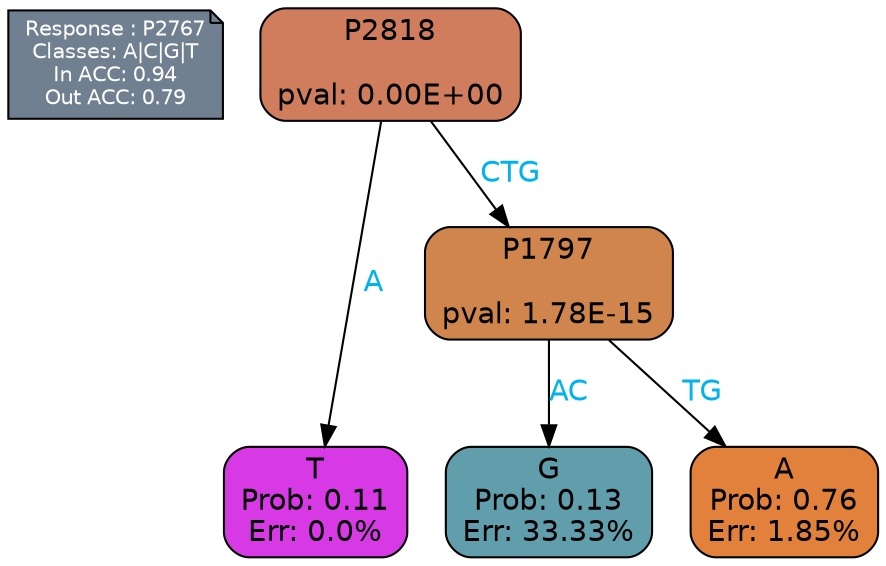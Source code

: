 digraph Tree {
node [shape=box, style="filled, rounded", color="black", fontname=helvetica] ;
graph [ranksep=equally, splines=polylines, bgcolor=transparent, dpi=600] ;
edge [fontname=helvetica] ;
LEGEND [label="Response : P2767
Classes: A|C|G|T
In ACC: 0.94
Out ACC: 0.79
",shape=note,align=left,style=filled,fillcolor="slategray",fontcolor="white",fontsize=10];1 [label="P2818

pval: 0.00E+00", fillcolor="#d07d5d"] ;
2 [label="T
Prob: 0.11
Err: 0.0%", fillcolor="#d739e5"] ;
3 [label="P1797

pval: 1.78E-15", fillcolor="#cf854c"] ;
4 [label="G
Prob: 0.13
Err: 33.33%", fillcolor="#609eab"] ;
5 [label="A
Prob: 0.76
Err: 1.85%", fillcolor="#e1813c"] ;
1 -> 2 [label="A",fontcolor=deepskyblue2] ;
1 -> 3 [label="CTG",fontcolor=deepskyblue2] ;
3 -> 4 [label="AC",fontcolor=deepskyblue2] ;
3 -> 5 [label="TG",fontcolor=deepskyblue2] ;
{rank = same; 2;4;5;}{rank = same; LEGEND;1;}}